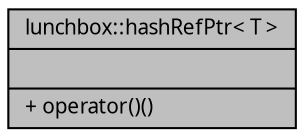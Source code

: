 digraph "lunchbox::hashRefPtr&lt; T &gt;"
{
  edge [fontname="Sans",fontsize="10",labelfontname="Sans",labelfontsize="10"];
  node [fontname="Sans",fontsize="10",shape=record];
  Node1 [label="{lunchbox::hashRefPtr\< T \>\n||+ operator()()\l}",height=0.2,width=0.4,color="black", fillcolor="grey75", style="filled" fontcolor="black"];
}
